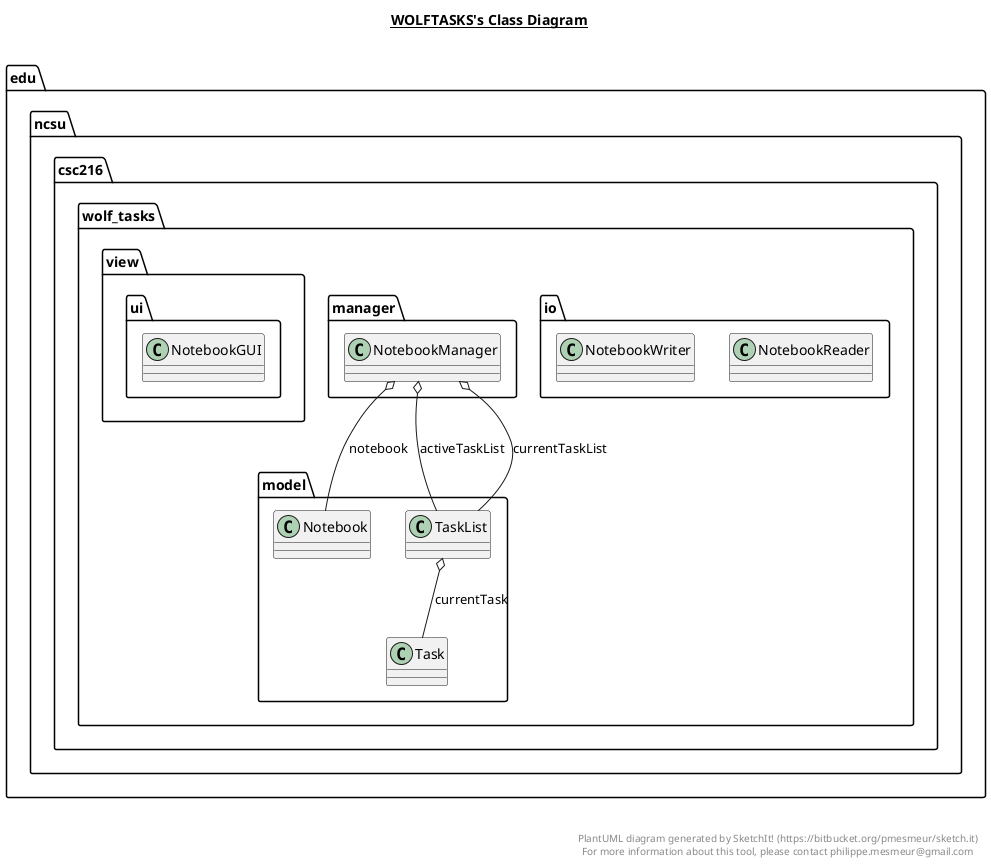 @startuml

title __WOLFTASKS's Class Diagram__\n

  namespace edu.ncsu.csc216.wolf_tasks.io {
    class edu.ncsu.csc216.wolf_tasks.io.NotebookReader {
    }
  }
  

  namespace edu.ncsu.csc216.wolf_tasks.io {
    class edu.ncsu.csc216.wolf_tasks.io.NotebookWriter {
    }
  }
  

  namespace edu.ncsu.csc216.wolf_tasks.manager {
    class edu.ncsu.csc216.wolf_tasks.manager.NotebookManager {
    }
  }
  

  namespace edu.ncsu.csc216.wolf_tasks.model {
    class edu.ncsu.csc216.wolf_tasks.model.Notebook {
    }
  }
  

  namespace edu.ncsu.csc216.wolf_tasks.model {
    class edu.ncsu.csc216.wolf_tasks.model.Task {
    }
  }
  

  namespace edu.ncsu.csc216.wolf_tasks.model {
    class edu.ncsu.csc216.wolf_tasks.model.TaskList {
    }
  }
  

  namespace edu.ncsu.csc216.wolf_tasks.view.ui {
    class edu.ncsu.csc216.wolf_tasks.view.ui.NotebookGUI {
    }
  }
  

  edu.ncsu.csc216.wolf_tasks.manager.NotebookManager o-- edu.ncsu.csc216.wolf_tasks.model.TaskList : activeTaskList
  edu.ncsu.csc216.wolf_tasks.manager.NotebookManager o-- edu.ncsu.csc216.wolf_tasks.model.TaskList : currentTaskList
  edu.ncsu.csc216.wolf_tasks.manager.NotebookManager o-- edu.ncsu.csc216.wolf_tasks.model.Notebook : notebook
  edu.ncsu.csc216.wolf_tasks.model.TaskList o-- edu.ncsu.csc216.wolf_tasks.model.Task : currentTask


right footer


PlantUML diagram generated by SketchIt! (https://bitbucket.org/pmesmeur/sketch.it)
For more information about this tool, please contact philippe.mesmeur@gmail.com
endfooter

@enduml
